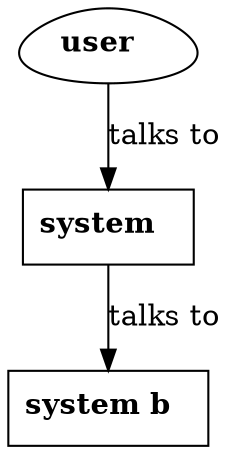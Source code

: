 digraph g {
  compound=true

  g0 [shape="box" label=<
<b>system</b>
  >]
  g1 [shape="box" label=<
<b>system b</b>
  >]
  g2 [shape="egg" label=<
<b>user</b>
  >]

  g2 -> g0 [label="talks to"]
  g0 -> g1 [label="talks to"]
}
